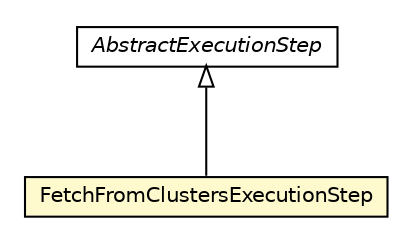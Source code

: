 #!/usr/local/bin/dot
#
# Class diagram 
# Generated by UMLGraph version R5_6-24-gf6e263 (http://www.umlgraph.org/)
#

digraph G {
	edge [fontname="Helvetica",fontsize=10,labelfontname="Helvetica",labelfontsize=10];
	node [fontname="Helvetica",fontsize=10,shape=plaintext];
	nodesep=0.25;
	ranksep=0.5;
	// com.orientechnologies.orient.core.sql.executor.AbstractExecutionStep
	c972673 [label=<<table title="com.orientechnologies.orient.core.sql.executor.AbstractExecutionStep" border="0" cellborder="1" cellspacing="0" cellpadding="2" port="p" href="./AbstractExecutionStep.html">
		<tr><td><table border="0" cellspacing="0" cellpadding="1">
<tr><td align="center" balign="center"><font face="Helvetica-Oblique"> AbstractExecutionStep </font></td></tr>
		</table></td></tr>
		</table>>, URL="./AbstractExecutionStep.html", fontname="Helvetica", fontcolor="black", fontsize=10.0];
	// com.orientechnologies.orient.core.sql.executor.FetchFromClustersExecutionStep
	c972694 [label=<<table title="com.orientechnologies.orient.core.sql.executor.FetchFromClustersExecutionStep" border="0" cellborder="1" cellspacing="0" cellpadding="2" port="p" bgcolor="lemonChiffon" href="./FetchFromClustersExecutionStep.html">
		<tr><td><table border="0" cellspacing="0" cellpadding="1">
<tr><td align="center" balign="center"> FetchFromClustersExecutionStep </td></tr>
		</table></td></tr>
		</table>>, URL="./FetchFromClustersExecutionStep.html", fontname="Helvetica", fontcolor="black", fontsize=10.0];
	//com.orientechnologies.orient.core.sql.executor.FetchFromClustersExecutionStep extends com.orientechnologies.orient.core.sql.executor.AbstractExecutionStep
	c972673:p -> c972694:p [dir=back,arrowtail=empty];
}

